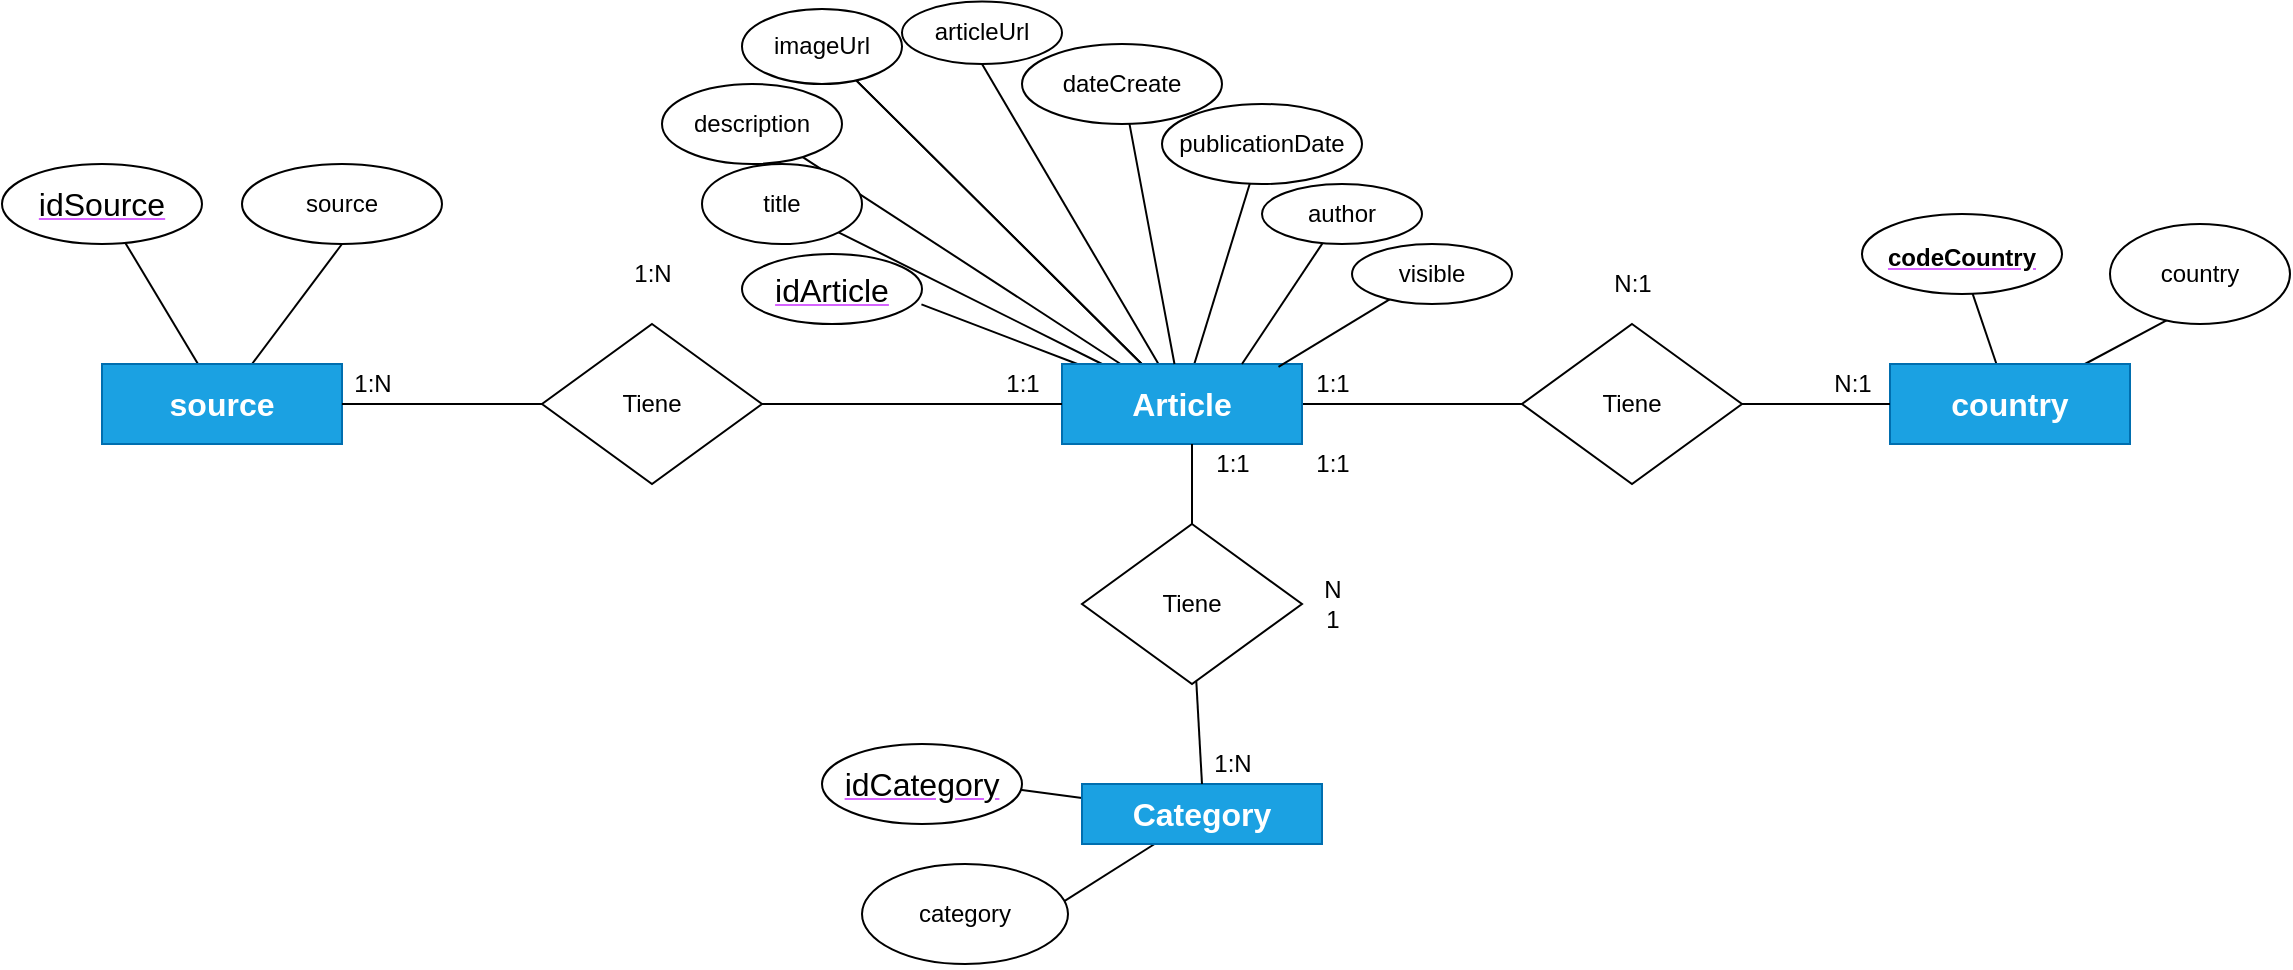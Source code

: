 <mxfile version="15.7.4" type="device" pages="2"><diagram id="9nZiTEQUBhKzyOlcoja2" name="Modelo ER"><mxGraphModel dx="2048" dy="644" grid="1" gridSize="10" guides="1" tooltips="1" connect="1" arrows="1" fold="1" page="1" pageScale="1" pageWidth="827" pageHeight="1169" math="0" shadow="0"><root><mxCell id="0"/><mxCell id="1" parent="0"/><mxCell id="_RLpZ4j93IgFnw4bEIiH-6" value="" style="rounded=0;orthogonalLoop=1;jettySize=auto;html=1;endArrow=none;endFill=0;" edge="1" parent="1" source="_RLpZ4j93IgFnw4bEIiH-1"><mxGeometry relative="1" as="geometry"><mxPoint x="9.718" y="210.186" as="targetPoint"/></mxGeometry></mxCell><mxCell id="_RLpZ4j93IgFnw4bEIiH-32" style="rounded=0;orthogonalLoop=1;jettySize=auto;html=1;endArrow=none;endFill=0;" edge="1" parent="1" source="_RLpZ4j93IgFnw4bEIiH-1" target="_RLpZ4j93IgFnw4bEIiH-10"><mxGeometry relative="1" as="geometry"/></mxCell><mxCell id="_RLpZ4j93IgFnw4bEIiH-33" style="rounded=0;orthogonalLoop=1;jettySize=auto;html=1;endArrow=none;endFill=0;" edge="1" parent="1" source="_RLpZ4j93IgFnw4bEIiH-1" target="_RLpZ4j93IgFnw4bEIiH-13"><mxGeometry relative="1" as="geometry"/></mxCell><mxCell id="_RLpZ4j93IgFnw4bEIiH-34" style="rounded=0;orthogonalLoop=1;jettySize=auto;html=1;endArrow=none;endFill=0;" edge="1" parent="1" source="_RLpZ4j93IgFnw4bEIiH-1" target="_RLpZ4j93IgFnw4bEIiH-9"><mxGeometry relative="1" as="geometry"/></mxCell><mxCell id="_RLpZ4j93IgFnw4bEIiH-36" style="rounded=0;orthogonalLoop=1;jettySize=auto;html=1;entryX=1;entryY=1;entryDx=0;entryDy=0;endArrow=none;endFill=0;" edge="1" parent="1" source="_RLpZ4j93IgFnw4bEIiH-1" target="_RLpZ4j93IgFnw4bEIiH-11"><mxGeometry relative="1" as="geometry"/></mxCell><mxCell id="_RLpZ4j93IgFnw4bEIiH-38" style="edgeStyle=none;rounded=0;orthogonalLoop=1;jettySize=auto;html=1;endArrow=none;endFill=0;" edge="1" parent="1" source="_RLpZ4j93IgFnw4bEIiH-1" target="_RLpZ4j93IgFnw4bEIiH-10"><mxGeometry relative="1" as="geometry"/></mxCell><mxCell id="_RLpZ4j93IgFnw4bEIiH-44" style="edgeStyle=none;rounded=0;orthogonalLoop=1;jettySize=auto;html=1;entryX=0.5;entryY=1;entryDx=0;entryDy=0;endArrow=none;endFill=0;" edge="1" parent="1" source="_RLpZ4j93IgFnw4bEIiH-1" target="_RLpZ4j93IgFnw4bEIiH-42"><mxGeometry relative="1" as="geometry"/></mxCell><mxCell id="_RLpZ4j93IgFnw4bEIiH-52" style="edgeStyle=none;rounded=0;orthogonalLoop=1;jettySize=auto;html=1;entryX=0;entryY=0.5;entryDx=0;entryDy=0;endArrow=none;endFill=0;" edge="1" parent="1" source="_RLpZ4j93IgFnw4bEIiH-1" target="_RLpZ4j93IgFnw4bEIiH-50"><mxGeometry relative="1" as="geometry"/></mxCell><mxCell id="_RLpZ4j93IgFnw4bEIiH-1" value="Article" style="rounded=0;whiteSpace=wrap;html=1;fillColor=#1ba1e2;strokeColor=#006EAF;fontStyle=1;fontSize=16;fontColor=#ffffff;" vertex="1" parent="1"><mxGeometry x="80" y="240" width="120" height="40" as="geometry"/></mxCell><mxCell id="_RLpZ4j93IgFnw4bEIiH-15" value="" style="rounded=0;orthogonalLoop=1;jettySize=auto;html=1;endArrow=none;endFill=0;" edge="1" parent="1" source="_RLpZ4j93IgFnw4bEIiH-2"><mxGeometry relative="1" as="geometry"><mxPoint x="57.145" y="452.619" as="targetPoint"/></mxGeometry></mxCell><mxCell id="_RLpZ4j93IgFnw4bEIiH-17" style="rounded=0;orthogonalLoop=1;jettySize=auto;html=1;entryX=0.5;entryY=1;entryDx=0;entryDy=0;endArrow=none;endFill=0;" edge="1" parent="1" source="_RLpZ4j93IgFnw4bEIiH-2" target="_RLpZ4j93IgFnw4bEIiH-16"><mxGeometry relative="1" as="geometry"/></mxCell><mxCell id="_RLpZ4j93IgFnw4bEIiH-2" value="Category" style="rounded=0;whiteSpace=wrap;html=1;fillColor=#1ba1e2;strokeColor=#006EAF;fontStyle=1;fontSize=16;fontColor=#ffffff;" vertex="1" parent="1"><mxGeometry x="90" y="450" width="120" height="30" as="geometry"/></mxCell><mxCell id="_RLpZ4j93IgFnw4bEIiH-20" value="" style="rounded=0;orthogonalLoop=1;jettySize=auto;html=1;endArrow=none;endFill=0;" edge="1" parent="1" source="_RLpZ4j93IgFnw4bEIiH-3"><mxGeometry relative="1" as="geometry"><mxPoint x="533.601" y="199.802" as="targetPoint"/></mxGeometry></mxCell><mxCell id="_RLpZ4j93IgFnw4bEIiH-24" style="rounded=0;orthogonalLoop=1;jettySize=auto;html=1;entryX=0.327;entryY=0.952;entryDx=0;entryDy=0;entryPerimeter=0;endArrow=none;endFill=0;" edge="1" parent="1" source="_RLpZ4j93IgFnw4bEIiH-3" target="_RLpZ4j93IgFnw4bEIiH-22"><mxGeometry relative="1" as="geometry"/></mxCell><mxCell id="_RLpZ4j93IgFnw4bEIiH-3" value="country" style="rounded=0;whiteSpace=wrap;html=1;fillColor=#1ba1e2;strokeColor=#006EAF;fontStyle=1;fontSize=16;fontColor=#ffffff;" vertex="1" parent="1"><mxGeometry x="494" y="240" width="120" height="40" as="geometry"/></mxCell><mxCell id="_RLpZ4j93IgFnw4bEIiH-9" value="description" style="ellipse;whiteSpace=wrap;html=1;rounded=0;" vertex="1" parent="1"><mxGeometry x="-120" y="100" width="90" height="40" as="geometry"/></mxCell><mxCell id="_RLpZ4j93IgFnw4bEIiH-10" value="imageUrl" style="ellipse;whiteSpace=wrap;html=1;rounded=0;" vertex="1" parent="1"><mxGeometry x="-80" y="62.5" width="80" height="37.5" as="geometry"/></mxCell><mxCell id="_RLpZ4j93IgFnw4bEIiH-11" value="title" style="ellipse;whiteSpace=wrap;html=1;rounded=0;" vertex="1" parent="1"><mxGeometry x="-100" y="140" width="80" height="40" as="geometry"/></mxCell><mxCell id="_RLpZ4j93IgFnw4bEIiH-13" value="publicationDate" style="ellipse;whiteSpace=wrap;html=1;rounded=0;" vertex="1" parent="1"><mxGeometry x="130" y="110" width="100" height="40" as="geometry"/></mxCell><mxCell id="_RLpZ4j93IgFnw4bEIiH-16" value="category" style="ellipse;whiteSpace=wrap;html=1;rounded=0;" vertex="1" parent="1"><mxGeometry x="-20" y="490" width="103" height="50" as="geometry"/></mxCell><mxCell id="_RLpZ4j93IgFnw4bEIiH-22" value="country" style="ellipse;whiteSpace=wrap;html=1;rounded=0;" vertex="1" parent="1"><mxGeometry x="604" y="170" width="90" height="50" as="geometry"/></mxCell><mxCell id="_RLpZ4j93IgFnw4bEIiH-29" value="" style="rounded=0;orthogonalLoop=1;jettySize=auto;html=1;endArrow=none;endFill=0;" edge="1" parent="1" source="_RLpZ4j93IgFnw4bEIiH-26"><mxGeometry relative="1" as="geometry"><mxPoint x="-388.331" y="179.448" as="targetPoint"/></mxGeometry></mxCell><mxCell id="_RLpZ4j93IgFnw4bEIiH-31" style="rounded=0;orthogonalLoop=1;jettySize=auto;html=1;entryX=0.5;entryY=1;entryDx=0;entryDy=0;endArrow=none;endFill=0;" edge="1" parent="1" source="_RLpZ4j93IgFnw4bEIiH-26" target="_RLpZ4j93IgFnw4bEIiH-30"><mxGeometry relative="1" as="geometry"/></mxCell><mxCell id="_RLpZ4j93IgFnw4bEIiH-47" style="edgeStyle=none;rounded=0;orthogonalLoop=1;jettySize=auto;html=1;entryX=0;entryY=0.5;entryDx=0;entryDy=0;endArrow=none;endFill=0;startArrow=none;" edge="1" parent="1" source="_RLpZ4j93IgFnw4bEIiH-48" target="_RLpZ4j93IgFnw4bEIiH-1"><mxGeometry relative="1" as="geometry"/></mxCell><mxCell id="_RLpZ4j93IgFnw4bEIiH-26" value="source" style="rounded=0;whiteSpace=wrap;html=1;fillColor=#1ba1e2;strokeColor=#006EAF;fontStyle=1;fontSize=16;fontColor=#ffffff;" vertex="1" parent="1"><mxGeometry x="-400" y="240" width="120" height="40" as="geometry"/></mxCell><mxCell id="_RLpZ4j93IgFnw4bEIiH-30" value="source" style="ellipse;whiteSpace=wrap;html=1;rounded=0;" vertex="1" parent="1"><mxGeometry x="-330" y="140" width="100" height="40" as="geometry"/></mxCell><mxCell id="_RLpZ4j93IgFnw4bEIiH-45" style="edgeStyle=none;rounded=0;orthogonalLoop=1;jettySize=auto;html=1;entryX=0.75;entryY=0;entryDx=0;entryDy=0;endArrow=none;endFill=0;" edge="1" parent="1" source="_RLpZ4j93IgFnw4bEIiH-41" target="_RLpZ4j93IgFnw4bEIiH-1"><mxGeometry relative="1" as="geometry"/></mxCell><mxCell id="_RLpZ4j93IgFnw4bEIiH-41" value="author" style="ellipse;whiteSpace=wrap;html=1;rounded=0;" vertex="1" parent="1"><mxGeometry x="180" y="150" width="80" height="30" as="geometry"/></mxCell><mxCell id="_RLpZ4j93IgFnw4bEIiH-42" value="articleUrl" style="ellipse;whiteSpace=wrap;html=1;rounded=0;" vertex="1" parent="1"><mxGeometry y="58.75" width="80" height="31.25" as="geometry"/></mxCell><mxCell id="_RLpZ4j93IgFnw4bEIiH-12" value="dateCreate" style="ellipse;whiteSpace=wrap;html=1;rounded=0;" vertex="1" parent="1"><mxGeometry x="60" y="80" width="100" height="40" as="geometry"/></mxCell><mxCell id="_RLpZ4j93IgFnw4bEIiH-43" value="" style="rounded=0;orthogonalLoop=1;jettySize=auto;html=1;endArrow=none;endFill=0;" edge="1" parent="1" source="_RLpZ4j93IgFnw4bEIiH-1" target="_RLpZ4j93IgFnw4bEIiH-12"><mxGeometry relative="1" as="geometry"><mxPoint x="173.333" y="240" as="sourcePoint"/><mxPoint x="340" y="140" as="targetPoint"/></mxGeometry></mxCell><mxCell id="_RLpZ4j93IgFnw4bEIiH-48" value="Tiene" style="rhombus;whiteSpace=wrap;html=1;" vertex="1" parent="1"><mxGeometry x="-180" y="220" width="110" height="80" as="geometry"/></mxCell><mxCell id="_RLpZ4j93IgFnw4bEIiH-49" value="" style="edgeStyle=none;rounded=0;orthogonalLoop=1;jettySize=auto;html=1;entryX=0;entryY=0.5;entryDx=0;entryDy=0;endArrow=none;endFill=0;" edge="1" parent="1" source="_RLpZ4j93IgFnw4bEIiH-26" target="_RLpZ4j93IgFnw4bEIiH-48"><mxGeometry relative="1" as="geometry"><mxPoint x="-280" y="260" as="sourcePoint"/><mxPoint x="80" y="260" as="targetPoint"/></mxGeometry></mxCell><mxCell id="_RLpZ4j93IgFnw4bEIiH-53" style="edgeStyle=none;rounded=0;orthogonalLoop=1;jettySize=auto;html=1;endArrow=none;endFill=0;" edge="1" parent="1" source="_RLpZ4j93IgFnw4bEIiH-50" target="_RLpZ4j93IgFnw4bEIiH-3"><mxGeometry relative="1" as="geometry"/></mxCell><mxCell id="_RLpZ4j93IgFnw4bEIiH-50" value="Tiene" style="rhombus;whiteSpace=wrap;html=1;" vertex="1" parent="1"><mxGeometry x="310" y="220" width="110" height="80" as="geometry"/></mxCell><mxCell id="_RLpZ4j93IgFnw4bEIiH-54" style="edgeStyle=none;rounded=0;orthogonalLoop=1;jettySize=auto;html=1;endArrow=none;endFill=0;" edge="1" parent="1" source="_RLpZ4j93IgFnw4bEIiH-51"><mxGeometry relative="1" as="geometry"><mxPoint x="145" y="280" as="targetPoint"/></mxGeometry></mxCell><mxCell id="_RLpZ4j93IgFnw4bEIiH-55" style="edgeStyle=none;rounded=0;orthogonalLoop=1;jettySize=auto;html=1;entryX=0.5;entryY=0;entryDx=0;entryDy=0;endArrow=none;endFill=0;" edge="1" parent="1" source="_RLpZ4j93IgFnw4bEIiH-51" target="_RLpZ4j93IgFnw4bEIiH-2"><mxGeometry relative="1" as="geometry"/></mxCell><mxCell id="_RLpZ4j93IgFnw4bEIiH-51" value="Tiene" style="rhombus;whiteSpace=wrap;html=1;" vertex="1" parent="1"><mxGeometry x="90" y="320" width="110" height="80" as="geometry"/></mxCell><mxCell id="_RLpZ4j93IgFnw4bEIiH-56" value="1:1" style="text;html=1;align=center;verticalAlign=middle;resizable=0;points=[];autosize=1;strokeColor=none;fillColor=none;" vertex="1" parent="1"><mxGeometry x="45" y="240" width="30" height="20" as="geometry"/></mxCell><mxCell id="_RLpZ4j93IgFnw4bEIiH-57" value="1:N" style="text;html=1;align=center;verticalAlign=middle;resizable=0;points=[];autosize=1;strokeColor=none;fillColor=none;" vertex="1" parent="1"><mxGeometry x="-280" y="240" width="30" height="20" as="geometry"/></mxCell><mxCell id="_RLpZ4j93IgFnw4bEIiH-59" value="1:N" style="text;html=1;align=center;verticalAlign=middle;resizable=0;points=[];autosize=1;strokeColor=none;fillColor=none;" vertex="1" parent="1"><mxGeometry x="-140" y="185" width="30" height="20" as="geometry"/></mxCell><mxCell id="_RLpZ4j93IgFnw4bEIiH-64" value="1:1" style="text;html=1;align=center;verticalAlign=middle;resizable=0;points=[];autosize=1;strokeColor=none;fillColor=none;" vertex="1" parent="1"><mxGeometry x="200" y="240" width="30" height="20" as="geometry"/></mxCell><mxCell id="_RLpZ4j93IgFnw4bEIiH-65" value="N:1" style="text;html=1;align=center;verticalAlign=middle;resizable=0;points=[];autosize=1;strokeColor=none;fillColor=none;" vertex="1" parent="1"><mxGeometry x="460" y="240" width="30" height="20" as="geometry"/></mxCell><mxCell id="_RLpZ4j93IgFnw4bEIiH-66" value="N:1" style="text;html=1;align=center;verticalAlign=middle;resizable=0;points=[];autosize=1;strokeColor=none;fillColor=none;" vertex="1" parent="1"><mxGeometry x="350" y="190" width="30" height="20" as="geometry"/></mxCell><mxCell id="_RLpZ4j93IgFnw4bEIiH-67" value="1:1" style="text;html=1;align=center;verticalAlign=middle;resizable=0;points=[];autosize=1;strokeColor=none;fillColor=none;" vertex="1" parent="1"><mxGeometry x="150" y="280" width="30" height="20" as="geometry"/></mxCell><mxCell id="_RLpZ4j93IgFnw4bEIiH-68" value="1:N" style="text;html=1;align=center;verticalAlign=middle;resizable=0;points=[];autosize=1;strokeColor=none;fillColor=none;" vertex="1" parent="1"><mxGeometry x="150" y="430" width="30" height="20" as="geometry"/></mxCell><mxCell id="_RLpZ4j93IgFnw4bEIiH-69" value="N&lt;br&gt;1" style="text;html=1;align=center;verticalAlign=middle;resizable=0;points=[];autosize=1;strokeColor=none;fillColor=none;" vertex="1" parent="1"><mxGeometry x="205" y="345" width="20" height="30" as="geometry"/></mxCell><mxCell id="v5Ezy96So1ecXZSbLk5p-2" value="&lt;font color=&quot;#000000&quot;&gt;idArticle&lt;/font&gt;" style="ellipse;whiteSpace=wrap;html=1;align=center;fontStyle=4;fontSize=16;fontColor=#D663FF;" vertex="1" parent="1"><mxGeometry x="-80" y="185" width="90" height="35" as="geometry"/></mxCell><mxCell id="v5Ezy96So1ecXZSbLk5p-3" value="&lt;font color=&quot;#000000&quot;&gt;idSource&lt;/font&gt;" style="ellipse;whiteSpace=wrap;html=1;align=center;fontStyle=4;fontSize=16;fontColor=#D663FF;" vertex="1" parent="1"><mxGeometry x="-450" y="140" width="100" height="40" as="geometry"/></mxCell><mxCell id="v5Ezy96So1ecXZSbLk5p-4" value="&lt;font color=&quot;#000000&quot;&gt;idCategory&lt;/font&gt;" style="ellipse;whiteSpace=wrap;html=1;align=center;fontStyle=4;fontSize=16;fontColor=#D663FF;" vertex="1" parent="1"><mxGeometry x="-40" y="430" width="100" height="40" as="geometry"/></mxCell><mxCell id="v5Ezy96So1ecXZSbLk5p-5" value="&lt;span style=&quot;font-size: 12px&quot;&gt;&lt;b&gt;&lt;font color=&quot;#000000&quot;&gt;codeCountry&lt;/font&gt;&lt;/b&gt;&lt;/span&gt;" style="ellipse;whiteSpace=wrap;html=1;align=center;fontStyle=4;fontSize=16;fontColor=#D663FF;" vertex="1" parent="1"><mxGeometry x="480" y="165" width="100" height="40" as="geometry"/></mxCell><mxCell id="v5Ezy96So1ecXZSbLk5p-7" style="edgeStyle=none;rounded=0;orthogonalLoop=1;jettySize=auto;html=1;exitX=1;exitY=0;exitDx=0;exitDy=0;fontSize=12;fontColor=#000000;endArrow=none;endFill=0;" edge="1" parent="1" source="_RLpZ4j93IgFnw4bEIiH-41" target="_RLpZ4j93IgFnw4bEIiH-41"><mxGeometry relative="1" as="geometry"/></mxCell><mxCell id="pr1BJ6aYfI8azHRIogaE-10" value="1:1" style="text;html=1;align=center;verticalAlign=middle;resizable=0;points=[];autosize=1;strokeColor=none;fillColor=none;" vertex="1" parent="1"><mxGeometry x="200" y="280" width="30" height="20" as="geometry"/></mxCell><mxCell id="4Uf2fDBGt_f_nLHyPSUp-2" style="rounded=0;orthogonalLoop=1;jettySize=auto;html=1;entryX=0.902;entryY=0.037;entryDx=0;entryDy=0;entryPerimeter=0;fontSize=12;fontColor=#000000;endArrow=none;endFill=0;" edge="1" parent="1" source="4Uf2fDBGt_f_nLHyPSUp-1" target="_RLpZ4j93IgFnw4bEIiH-1"><mxGeometry relative="1" as="geometry"/></mxCell><mxCell id="4Uf2fDBGt_f_nLHyPSUp-1" value="visible" style="ellipse;whiteSpace=wrap;html=1;rounded=0;" vertex="1" parent="1"><mxGeometry x="225" y="180" width="80" height="30" as="geometry"/></mxCell></root></mxGraphModel></diagram><diagram id="Bzo9kvJf82QXBinS3Z_F" name="Modelo Ralacional"><mxGraphModel dx="1038" dy="1716" grid="1" gridSize="10" guides="1" tooltips="1" connect="1" arrows="1" fold="1" page="1" pageScale="1" pageWidth="827" pageHeight="1169" math="0" shadow="0"><root><mxCell id="EShr6R4jKe87C8inh368-0"/><mxCell id="EShr6R4jKe87C8inh368-1" parent="EShr6R4jKe87C8inh368-0"/><mxCell id="N6NfjD8d8wAdD7CW_vsF-17" value="article" style="shape=table;startSize=30;container=1;collapsible=1;childLayout=tableLayout;fixedRows=1;rowLines=0;fontStyle=1;align=center;resizeLast=1;fontSize=16;fillColor=#1ba1e2;strokeColor=#006EAF;fontColor=#ffffff;" vertex="1" parent="EShr6R4jKe87C8inh368-1"><mxGeometry x="370" y="-210" width="200" height="400" as="geometry"><mxRectangle x="370" y="-210" width="80" height="30" as="alternateBounds"/></mxGeometry></mxCell><mxCell id="N6NfjD8d8wAdD7CW_vsF-18" value="" style="shape=partialRectangle;collapsible=0;dropTarget=0;pointerEvents=0;fillColor=none;top=0;left=0;bottom=0;right=0;points=[[0,0.5],[1,0.5]];portConstraint=eastwest;fontSize=16;" vertex="1" parent="N6NfjD8d8wAdD7CW_vsF-17"><mxGeometry y="30" width="200" height="30" as="geometry"/></mxCell><mxCell id="N6NfjD8d8wAdD7CW_vsF-19" value="PK,FK1" style="shape=partialRectangle;connectable=0;fillColor=none;top=0;left=0;bottom=0;right=0;fontStyle=1;overflow=hidden;fontSize=16;" vertex="1" parent="N6NfjD8d8wAdD7CW_vsF-18"><mxGeometry width="60" height="30" as="geometry"><mxRectangle width="60" height="30" as="alternateBounds"/></mxGeometry></mxCell><mxCell id="N6NfjD8d8wAdD7CW_vsF-20" value="idArticle" style="shape=partialRectangle;connectable=0;fillColor=none;top=0;left=0;bottom=0;right=0;align=left;spacingLeft=6;fontStyle=5;overflow=hidden;fontSize=16;" vertex="1" parent="N6NfjD8d8wAdD7CW_vsF-18"><mxGeometry x="60" width="140" height="30" as="geometry"><mxRectangle width="140" height="30" as="alternateBounds"/></mxGeometry></mxCell><mxCell id="pcZw4XhKoZtSkEGBUJEx-1" value="" style="shape=partialRectangle;collapsible=0;dropTarget=0;pointerEvents=0;fillColor=none;top=0;left=0;bottom=1;right=0;points=[[0,0.5],[1,0.5]];portConstraint=eastwest;fontSize=16;" vertex="1" parent="N6NfjD8d8wAdD7CW_vsF-17"><mxGeometry y="60" width="200" height="30" as="geometry"/></mxCell><mxCell id="pcZw4XhKoZtSkEGBUJEx-2" value="PK,FK2" style="shape=partialRectangle;connectable=0;fillColor=none;top=0;left=0;bottom=0;right=0;fontStyle=1;overflow=hidden;fontSize=16;" vertex="1" parent="pcZw4XhKoZtSkEGBUJEx-1"><mxGeometry width="60" height="30" as="geometry"><mxRectangle width="60" height="30" as="alternateBounds"/></mxGeometry></mxCell><mxCell id="pcZw4XhKoZtSkEGBUJEx-3" value="idSource" style="shape=partialRectangle;connectable=0;fillColor=none;top=0;left=0;bottom=0;right=0;align=left;spacingLeft=6;fontStyle=5;overflow=hidden;fontSize=16;" vertex="1" parent="pcZw4XhKoZtSkEGBUJEx-1"><mxGeometry x="60" width="140" height="30" as="geometry"><mxRectangle width="140" height="30" as="alternateBounds"/></mxGeometry></mxCell><mxCell id="bhiHu2ZRcBVM4Yv5AjvF-19" value="" style="shape=partialRectangle;collapsible=0;dropTarget=0;pointerEvents=0;fillColor=none;top=0;left=0;bottom=1;right=0;points=[[0,0.5],[1,0.5]];portConstraint=eastwest;fontSize=16;" vertex="1" parent="N6NfjD8d8wAdD7CW_vsF-17"><mxGeometry y="90" width="200" height="30" as="geometry"/></mxCell><mxCell id="bhiHu2ZRcBVM4Yv5AjvF-20" value="PK,FK2" style="shape=partialRectangle;connectable=0;fillColor=none;top=0;left=0;bottom=0;right=0;fontStyle=1;overflow=hidden;fontSize=16;" vertex="1" parent="bhiHu2ZRcBVM4Yv5AjvF-19"><mxGeometry width="60" height="30" as="geometry"><mxRectangle width="60" height="30" as="alternateBounds"/></mxGeometry></mxCell><mxCell id="bhiHu2ZRcBVM4Yv5AjvF-21" value="idCategory" style="shape=partialRectangle;connectable=0;fillColor=none;top=0;left=0;bottom=0;right=0;align=left;spacingLeft=6;fontStyle=5;overflow=hidden;fontSize=16;" vertex="1" parent="bhiHu2ZRcBVM4Yv5AjvF-19"><mxGeometry x="60" width="140" height="30" as="geometry"><mxRectangle width="140" height="30" as="alternateBounds"/></mxGeometry></mxCell><mxCell id="N6NfjD8d8wAdD7CW_vsF-21" value="" style="shape=partialRectangle;collapsible=0;dropTarget=0;pointerEvents=0;fillColor=none;top=0;left=0;bottom=1;right=0;points=[[0,0.5],[1,0.5]];portConstraint=eastwest;fontSize=16;" vertex="1" parent="N6NfjD8d8wAdD7CW_vsF-17"><mxGeometry y="120" width="200" height="30" as="geometry"/></mxCell><mxCell id="N6NfjD8d8wAdD7CW_vsF-22" value="PK,FK2" style="shape=partialRectangle;connectable=0;fillColor=none;top=0;left=0;bottom=0;right=0;fontStyle=1;overflow=hidden;fontSize=16;" vertex="1" parent="N6NfjD8d8wAdD7CW_vsF-21"><mxGeometry width="60" height="30" as="geometry"><mxRectangle width="60" height="30" as="alternateBounds"/></mxGeometry></mxCell><mxCell id="N6NfjD8d8wAdD7CW_vsF-23" value="codeCountry" style="shape=partialRectangle;connectable=0;fillColor=none;top=0;left=0;bottom=0;right=0;align=left;spacingLeft=6;fontStyle=5;overflow=hidden;fontSize=16;" vertex="1" parent="N6NfjD8d8wAdD7CW_vsF-21"><mxGeometry x="60" width="140" height="30" as="geometry"><mxRectangle width="140" height="30" as="alternateBounds"/></mxGeometry></mxCell><mxCell id="N6NfjD8d8wAdD7CW_vsF-24" value="" style="shape=partialRectangle;collapsible=0;dropTarget=0;pointerEvents=0;fillColor=none;top=0;left=0;bottom=0;right=0;points=[[0,0.5],[1,0.5]];portConstraint=eastwest;fontSize=16;" vertex="1" parent="N6NfjD8d8wAdD7CW_vsF-17"><mxGeometry y="150" width="200" height="30" as="geometry"/></mxCell><mxCell id="N6NfjD8d8wAdD7CW_vsF-25" value="" style="shape=partialRectangle;connectable=0;fillColor=none;top=0;left=0;bottom=0;right=0;editable=1;overflow=hidden;fontSize=16;" vertex="1" parent="N6NfjD8d8wAdD7CW_vsF-24"><mxGeometry width="60" height="30" as="geometry"><mxRectangle width="60" height="30" as="alternateBounds"/></mxGeometry></mxCell><mxCell id="N6NfjD8d8wAdD7CW_vsF-26" value="title" style="shape=partialRectangle;connectable=0;fillColor=none;top=0;left=0;bottom=0;right=0;align=left;spacingLeft=6;overflow=hidden;fontSize=16;" vertex="1" parent="N6NfjD8d8wAdD7CW_vsF-24"><mxGeometry x="60" width="140" height="30" as="geometry"><mxRectangle width="140" height="30" as="alternateBounds"/></mxGeometry></mxCell><mxCell id="NBeiZqXOeduwEsquedrU-0" value="" style="shape=partialRectangle;collapsible=0;dropTarget=0;pointerEvents=0;fillColor=none;top=0;left=0;bottom=0;right=0;points=[[0,0.5],[1,0.5]];portConstraint=eastwest;fontSize=16;" vertex="1" parent="N6NfjD8d8wAdD7CW_vsF-17"><mxGeometry y="180" width="200" height="30" as="geometry"/></mxCell><mxCell id="NBeiZqXOeduwEsquedrU-1" value="" style="shape=partialRectangle;connectable=0;fillColor=none;top=0;left=0;bottom=0;right=0;editable=1;overflow=hidden;fontSize=16;" vertex="1" parent="NBeiZqXOeduwEsquedrU-0"><mxGeometry width="60" height="30" as="geometry"><mxRectangle width="60" height="30" as="alternateBounds"/></mxGeometry></mxCell><mxCell id="NBeiZqXOeduwEsquedrU-2" value="description" style="shape=partialRectangle;connectable=0;fillColor=none;top=0;left=0;bottom=0;right=0;align=left;spacingLeft=6;overflow=hidden;fontSize=16;" vertex="1" parent="NBeiZqXOeduwEsquedrU-0"><mxGeometry x="60" width="140" height="30" as="geometry"><mxRectangle width="140" height="30" as="alternateBounds"/></mxGeometry></mxCell><mxCell id="lZRQtEtczNKqf6Fs7H1H-0" value="" style="shape=partialRectangle;collapsible=0;dropTarget=0;pointerEvents=0;fillColor=none;top=0;left=0;bottom=0;right=0;points=[[0,0.5],[1,0.5]];portConstraint=eastwest;fontSize=16;" vertex="1" parent="N6NfjD8d8wAdD7CW_vsF-17"><mxGeometry y="210" width="200" height="30" as="geometry"/></mxCell><mxCell id="lZRQtEtczNKqf6Fs7H1H-1" value="" style="shape=partialRectangle;connectable=0;fillColor=none;top=0;left=0;bottom=0;right=0;editable=1;overflow=hidden;fontSize=16;" vertex="1" parent="lZRQtEtczNKqf6Fs7H1H-0"><mxGeometry width="60" height="30" as="geometry"><mxRectangle width="60" height="30" as="alternateBounds"/></mxGeometry></mxCell><mxCell id="lZRQtEtczNKqf6Fs7H1H-2" value="imageUrl" style="shape=partialRectangle;connectable=0;fillColor=none;top=0;left=0;bottom=0;right=0;align=left;spacingLeft=6;overflow=hidden;fontSize=16;" vertex="1" parent="lZRQtEtczNKqf6Fs7H1H-0"><mxGeometry x="60" width="140" height="30" as="geometry"><mxRectangle width="140" height="30" as="alternateBounds"/></mxGeometry></mxCell><mxCell id="IB417jQAPygWixdLBVtg-0" value="" style="shape=partialRectangle;collapsible=0;dropTarget=0;pointerEvents=0;fillColor=none;top=0;left=0;bottom=0;right=0;points=[[0,0.5],[1,0.5]];portConstraint=eastwest;fontSize=16;" vertex="1" parent="N6NfjD8d8wAdD7CW_vsF-17"><mxGeometry y="240" width="200" height="30" as="geometry"/></mxCell><mxCell id="IB417jQAPygWixdLBVtg-1" value="" style="shape=partialRectangle;connectable=0;fillColor=none;top=0;left=0;bottom=0;right=0;editable=1;overflow=hidden;fontSize=16;" vertex="1" parent="IB417jQAPygWixdLBVtg-0"><mxGeometry width="60" height="30" as="geometry"><mxRectangle width="60" height="30" as="alternateBounds"/></mxGeometry></mxCell><mxCell id="IB417jQAPygWixdLBVtg-2" value="articleUrl" style="shape=partialRectangle;connectable=0;fillColor=none;top=0;left=0;bottom=0;right=0;align=left;spacingLeft=6;overflow=hidden;fontSize=16;" vertex="1" parent="IB417jQAPygWixdLBVtg-0"><mxGeometry x="60" width="140" height="30" as="geometry"><mxRectangle width="140" height="30" as="alternateBounds"/></mxGeometry></mxCell><mxCell id="IB417jQAPygWixdLBVtg-3" value="" style="shape=partialRectangle;collapsible=0;dropTarget=0;pointerEvents=0;fillColor=none;top=0;left=0;bottom=0;right=0;points=[[0,0.5],[1,0.5]];portConstraint=eastwest;fontSize=16;" vertex="1" parent="N6NfjD8d8wAdD7CW_vsF-17"><mxGeometry y="270" width="200" height="30" as="geometry"/></mxCell><mxCell id="IB417jQAPygWixdLBVtg-4" value="" style="shape=partialRectangle;connectable=0;fillColor=none;top=0;left=0;bottom=0;right=0;editable=1;overflow=hidden;fontSize=16;" vertex="1" parent="IB417jQAPygWixdLBVtg-3"><mxGeometry width="60" height="30" as="geometry"><mxRectangle width="60" height="30" as="alternateBounds"/></mxGeometry></mxCell><mxCell id="IB417jQAPygWixdLBVtg-5" value="dateCreate" style="shape=partialRectangle;connectable=0;fillColor=none;top=0;left=0;bottom=0;right=0;align=left;spacingLeft=6;overflow=hidden;fontSize=16;" vertex="1" parent="IB417jQAPygWixdLBVtg-3"><mxGeometry x="60" width="140" height="30" as="geometry"><mxRectangle width="140" height="30" as="alternateBounds"/></mxGeometry></mxCell><mxCell id="vNnuXl82z_LuGyz1BEIA-0" value="" style="shape=partialRectangle;collapsible=0;dropTarget=0;pointerEvents=0;fillColor=none;top=0;left=0;bottom=0;right=0;points=[[0,0.5],[1,0.5]];portConstraint=eastwest;fontSize=16;" vertex="1" parent="N6NfjD8d8wAdD7CW_vsF-17"><mxGeometry y="300" width="200" height="30" as="geometry"/></mxCell><mxCell id="vNnuXl82z_LuGyz1BEIA-1" value="" style="shape=partialRectangle;connectable=0;fillColor=none;top=0;left=0;bottom=0;right=0;editable=1;overflow=hidden;fontSize=16;" vertex="1" parent="vNnuXl82z_LuGyz1BEIA-0"><mxGeometry width="60" height="30" as="geometry"><mxRectangle width="60" height="30" as="alternateBounds"/></mxGeometry></mxCell><mxCell id="vNnuXl82z_LuGyz1BEIA-2" value="publicationDate" style="shape=partialRectangle;connectable=0;fillColor=none;top=0;left=0;bottom=0;right=0;align=left;spacingLeft=6;overflow=hidden;fontSize=16;" vertex="1" parent="vNnuXl82z_LuGyz1BEIA-0"><mxGeometry x="60" width="140" height="30" as="geometry"><mxRectangle width="140" height="30" as="alternateBounds"/></mxGeometry></mxCell><mxCell id="jU4Es_3V4nAOcRya2dC2-0" value="" style="shape=partialRectangle;collapsible=0;dropTarget=0;pointerEvents=0;fillColor=none;top=0;left=0;bottom=0;right=0;points=[[0,0.5],[1,0.5]];portConstraint=eastwest;fontSize=16;" vertex="1" parent="N6NfjD8d8wAdD7CW_vsF-17"><mxGeometry y="330" width="200" height="30" as="geometry"/></mxCell><mxCell id="jU4Es_3V4nAOcRya2dC2-1" value="" style="shape=partialRectangle;connectable=0;fillColor=none;top=0;left=0;bottom=0;right=0;editable=1;overflow=hidden;fontSize=16;" vertex="1" parent="jU4Es_3V4nAOcRya2dC2-0"><mxGeometry width="60" height="30" as="geometry"><mxRectangle width="60" height="30" as="alternateBounds"/></mxGeometry></mxCell><mxCell id="jU4Es_3V4nAOcRya2dC2-2" value="author" style="shape=partialRectangle;connectable=0;fillColor=none;top=0;left=0;bottom=0;right=0;align=left;spacingLeft=6;overflow=hidden;fontSize=16;" vertex="1" parent="jU4Es_3V4nAOcRya2dC2-0"><mxGeometry x="60" width="140" height="30" as="geometry"><mxRectangle width="140" height="30" as="alternateBounds"/></mxGeometry></mxCell><mxCell id="N6NfjD8d8wAdD7CW_vsF-27" value="" style="shape=partialRectangle;collapsible=0;dropTarget=0;pointerEvents=0;fillColor=none;top=0;left=0;bottom=0;right=0;points=[[0,0.5],[1,0.5]];portConstraint=eastwest;fontSize=16;" vertex="1" parent="N6NfjD8d8wAdD7CW_vsF-17"><mxGeometry y="360" width="200" height="30" as="geometry"/></mxCell><mxCell id="N6NfjD8d8wAdD7CW_vsF-28" value="" style="shape=partialRectangle;connectable=0;fillColor=none;top=0;left=0;bottom=0;right=0;editable=1;overflow=hidden;fontSize=16;" vertex="1" parent="N6NfjD8d8wAdD7CW_vsF-27"><mxGeometry width="60" height="30" as="geometry"><mxRectangle width="60" height="30" as="alternateBounds"/></mxGeometry></mxCell><mxCell id="N6NfjD8d8wAdD7CW_vsF-29" value="visible" style="shape=partialRectangle;connectable=0;fillColor=none;top=0;left=0;bottom=0;right=0;align=left;spacingLeft=6;overflow=hidden;fontSize=16;" vertex="1" parent="N6NfjD8d8wAdD7CW_vsF-27"><mxGeometry x="60" width="140" height="30" as="geometry"><mxRectangle width="140" height="30" as="alternateBounds"/></mxGeometry></mxCell><mxCell id="N6NfjD8d8wAdD7CW_vsF-30" value="country" style="shape=table;startSize=30;container=1;collapsible=1;childLayout=tableLayout;fixedRows=1;rowLines=0;fontStyle=1;align=center;resizeLast=1;fontSize=16;fillColor=#1ba1e2;strokeColor=#006EAF;fontColor=#ffffff;" vertex="1" parent="EShr6R4jKe87C8inh368-1"><mxGeometry x="50" y="-10" width="180" height="100" as="geometry"/></mxCell><mxCell id="N6NfjD8d8wAdD7CW_vsF-31" value="" style="shape=partialRectangle;collapsible=0;dropTarget=0;pointerEvents=0;fillColor=none;top=0;left=0;bottom=1;right=0;points=[[0,0.5],[1,0.5]];portConstraint=eastwest;fontSize=16;" vertex="1" parent="N6NfjD8d8wAdD7CW_vsF-30"><mxGeometry y="30" width="180" height="30" as="geometry"/></mxCell><mxCell id="N6NfjD8d8wAdD7CW_vsF-32" value="" style="shape=partialRectangle;connectable=0;fillColor=none;top=0;left=0;bottom=0;right=0;fontStyle=1;overflow=hidden;fontSize=16;" vertex="1" parent="N6NfjD8d8wAdD7CW_vsF-31"><mxGeometry width="30" height="30" as="geometry"><mxRectangle width="30" height="30" as="alternateBounds"/></mxGeometry></mxCell><mxCell id="N6NfjD8d8wAdD7CW_vsF-33" value="codeCountry" style="shape=partialRectangle;connectable=0;fillColor=none;top=0;left=0;bottom=0;right=0;align=left;spacingLeft=6;fontStyle=5;overflow=hidden;fontSize=16;" vertex="1" parent="N6NfjD8d8wAdD7CW_vsF-31"><mxGeometry x="30" width="150" height="30" as="geometry"><mxRectangle width="150" height="30" as="alternateBounds"/></mxGeometry></mxCell><mxCell id="N6NfjD8d8wAdD7CW_vsF-37" value="" style="shape=partialRectangle;collapsible=0;dropTarget=0;pointerEvents=0;fillColor=none;top=0;left=0;bottom=0;right=0;points=[[0,0.5],[1,0.5]];portConstraint=eastwest;fontSize=16;" vertex="1" parent="N6NfjD8d8wAdD7CW_vsF-30"><mxGeometry y="60" width="180" height="30" as="geometry"/></mxCell><mxCell id="N6NfjD8d8wAdD7CW_vsF-38" value="" style="shape=partialRectangle;connectable=0;fillColor=none;top=0;left=0;bottom=0;right=0;editable=1;overflow=hidden;fontSize=16;" vertex="1" parent="N6NfjD8d8wAdD7CW_vsF-37"><mxGeometry width="30" height="30" as="geometry"><mxRectangle width="30" height="30" as="alternateBounds"/></mxGeometry></mxCell><mxCell id="N6NfjD8d8wAdD7CW_vsF-39" value="country" style="shape=partialRectangle;connectable=0;fillColor=none;top=0;left=0;bottom=0;right=0;align=left;spacingLeft=6;overflow=hidden;fontSize=16;" vertex="1" parent="N6NfjD8d8wAdD7CW_vsF-37"><mxGeometry x="30" width="150" height="30" as="geometry"><mxRectangle width="150" height="30" as="alternateBounds"/></mxGeometry></mxCell><mxCell id="N6NfjD8d8wAdD7CW_vsF-43" value="category" style="shape=table;startSize=30;container=1;collapsible=1;childLayout=tableLayout;fixedRows=1;rowLines=0;fontStyle=1;align=center;resizeLast=1;fontSize=16;fillColor=#1ba1e2;strokeColor=#006EAF;fontColor=#ffffff;" vertex="1" parent="EShr6R4jKe87C8inh368-1"><mxGeometry x="50" y="-140" width="180" height="100" as="geometry"/></mxCell><mxCell id="N6NfjD8d8wAdD7CW_vsF-44" value="" style="shape=partialRectangle;collapsible=0;dropTarget=0;pointerEvents=0;fillColor=none;top=0;left=0;bottom=1;right=0;points=[[0,0.5],[1,0.5]];portConstraint=eastwest;fontSize=16;" vertex="1" parent="N6NfjD8d8wAdD7CW_vsF-43"><mxGeometry y="30" width="180" height="30" as="geometry"/></mxCell><mxCell id="N6NfjD8d8wAdD7CW_vsF-45" value="PK" style="shape=partialRectangle;connectable=0;fillColor=none;top=0;left=0;bottom=0;right=0;fontStyle=1;overflow=hidden;fontSize=16;" vertex="1" parent="N6NfjD8d8wAdD7CW_vsF-44"><mxGeometry width="30" height="30" as="geometry"><mxRectangle width="30" height="30" as="alternateBounds"/></mxGeometry></mxCell><mxCell id="N6NfjD8d8wAdD7CW_vsF-46" value="idCategory" style="shape=partialRectangle;connectable=0;fillColor=none;top=0;left=0;bottom=0;right=0;align=left;spacingLeft=6;fontStyle=5;overflow=hidden;fontSize=16;" vertex="1" parent="N6NfjD8d8wAdD7CW_vsF-44"><mxGeometry x="30" width="150" height="30" as="geometry"><mxRectangle width="150" height="30" as="alternateBounds"/></mxGeometry></mxCell><mxCell id="N6NfjD8d8wAdD7CW_vsF-47" value="" style="shape=partialRectangle;collapsible=0;dropTarget=0;pointerEvents=0;fillColor=none;top=0;left=0;bottom=0;right=0;points=[[0,0.5],[1,0.5]];portConstraint=eastwest;fontSize=16;" vertex="1" parent="N6NfjD8d8wAdD7CW_vsF-43"><mxGeometry y="60" width="180" height="30" as="geometry"/></mxCell><mxCell id="N6NfjD8d8wAdD7CW_vsF-48" value="" style="shape=partialRectangle;connectable=0;fillColor=none;top=0;left=0;bottom=0;right=0;editable=1;overflow=hidden;fontSize=16;" vertex="1" parent="N6NfjD8d8wAdD7CW_vsF-47"><mxGeometry width="30" height="30" as="geometry"><mxRectangle width="30" height="30" as="alternateBounds"/></mxGeometry></mxCell><mxCell id="N6NfjD8d8wAdD7CW_vsF-49" value="category" style="shape=partialRectangle;connectable=0;fillColor=none;top=0;left=0;bottom=0;right=0;align=left;spacingLeft=6;overflow=hidden;fontSize=16;" vertex="1" parent="N6NfjD8d8wAdD7CW_vsF-47"><mxGeometry x="30" width="150" height="30" as="geometry"><mxRectangle width="150" height="30" as="alternateBounds"/></mxGeometry></mxCell><mxCell id="N6NfjD8d8wAdD7CW_vsF-56" value="source" style="shape=table;startSize=30;container=1;collapsible=1;childLayout=tableLayout;fixedRows=1;rowLines=0;fontStyle=1;align=center;resizeLast=1;fontSize=16;fillColor=#1ba1e2;strokeColor=#006EAF;fontColor=#ffffff;" vertex="1" parent="EShr6R4jKe87C8inh368-1"><mxGeometry x="50" y="-270" width="180" height="100" as="geometry"/></mxCell><mxCell id="N6NfjD8d8wAdD7CW_vsF-57" value="" style="shape=partialRectangle;collapsible=0;dropTarget=0;pointerEvents=0;fillColor=none;top=0;left=0;bottom=1;right=0;points=[[0,0.5],[1,0.5]];portConstraint=eastwest;fontSize=16;" vertex="1" parent="N6NfjD8d8wAdD7CW_vsF-56"><mxGeometry y="30" width="180" height="30" as="geometry"/></mxCell><mxCell id="N6NfjD8d8wAdD7CW_vsF-58" value="PK" style="shape=partialRectangle;connectable=0;fillColor=none;top=0;left=0;bottom=0;right=0;fontStyle=1;overflow=hidden;fontSize=16;" vertex="1" parent="N6NfjD8d8wAdD7CW_vsF-57"><mxGeometry width="30" height="30" as="geometry"><mxRectangle width="30" height="30" as="alternateBounds"/></mxGeometry></mxCell><mxCell id="N6NfjD8d8wAdD7CW_vsF-59" value="idSource" style="shape=partialRectangle;connectable=0;fillColor=none;top=0;left=0;bottom=0;right=0;align=left;spacingLeft=6;fontStyle=5;overflow=hidden;fontSize=16;" vertex="1" parent="N6NfjD8d8wAdD7CW_vsF-57"><mxGeometry x="30" width="150" height="30" as="geometry"><mxRectangle width="150" height="30" as="alternateBounds"/></mxGeometry></mxCell><mxCell id="N6NfjD8d8wAdD7CW_vsF-60" value="" style="shape=partialRectangle;collapsible=0;dropTarget=0;pointerEvents=0;fillColor=none;top=0;left=0;bottom=0;right=0;points=[[0,0.5],[1,0.5]];portConstraint=eastwest;fontSize=16;" vertex="1" parent="N6NfjD8d8wAdD7CW_vsF-56"><mxGeometry y="60" width="180" height="30" as="geometry"/></mxCell><mxCell id="N6NfjD8d8wAdD7CW_vsF-61" value="" style="shape=partialRectangle;connectable=0;fillColor=none;top=0;left=0;bottom=0;right=0;editable=1;overflow=hidden;fontSize=16;" vertex="1" parent="N6NfjD8d8wAdD7CW_vsF-60"><mxGeometry width="30" height="30" as="geometry"><mxRectangle width="30" height="30" as="alternateBounds"/></mxGeometry></mxCell><mxCell id="N6NfjD8d8wAdD7CW_vsF-62" value="source" style="shape=partialRectangle;connectable=0;fillColor=none;top=0;left=0;bottom=0;right=0;align=left;spacingLeft=6;overflow=hidden;fontSize=16;" vertex="1" parent="N6NfjD8d8wAdD7CW_vsF-60"><mxGeometry x="30" width="150" height="30" as="geometry"><mxRectangle width="150" height="30" as="alternateBounds"/></mxGeometry></mxCell><mxCell id="bhiHu2ZRcBVM4Yv5AjvF-22" style="edgeStyle=none;rounded=0;orthogonalLoop=1;jettySize=auto;html=1;exitX=0.25;exitY=0;exitDx=0;exitDy=0;entryX=0.2;entryY=0;entryDx=0;entryDy=0;entryPerimeter=0;fontSize=16;endArrow=none;endFill=0;" edge="1" parent="EShr6R4jKe87C8inh368-1" source="N6NfjD8d8wAdD7CW_vsF-43" target="N6NfjD8d8wAdD7CW_vsF-43"><mxGeometry relative="1" as="geometry"/></mxCell><mxCell id="VuN7VixaUVvPMIT4-Uv9-0" value="" style="edgeStyle=entityRelationEdgeStyle;fontSize=12;html=1;endArrow=ERoneToMany;rounded=0;exitX=1;exitY=0.5;exitDx=0;exitDy=0;entryX=0;entryY=0.5;entryDx=0;entryDy=0;" edge="1" parent="EShr6R4jKe87C8inh368-1" source="N6NfjD8d8wAdD7CW_vsF-31" target="N6NfjD8d8wAdD7CW_vsF-21"><mxGeometry width="100" height="100" relative="1" as="geometry"><mxPoint x="240" y="215" as="sourcePoint"/><mxPoint x="340" y="115" as="targetPoint"/></mxGeometry></mxCell><mxCell id="s518KWTO_2K6xb9tAJiU-0" value="" style="edgeStyle=entityRelationEdgeStyle;fontSize=12;html=1;endArrow=ERoneToMany;rounded=0;exitX=1;exitY=0.5;exitDx=0;exitDy=0;entryX=0;entryY=0.5;entryDx=0;entryDy=0;" edge="1" parent="EShr6R4jKe87C8inh368-1" target="bhiHu2ZRcBVM4Yv5AjvF-19"><mxGeometry width="100" height="100" relative="1" as="geometry"><mxPoint x="230" y="-100" as="sourcePoint"/><mxPoint x="370" y="-90" as="targetPoint"/></mxGeometry></mxCell><mxCell id="pjXm_j_l5exvaL6m8xiA-0" value="" style="edgeStyle=entityRelationEdgeStyle;fontSize=12;html=1;endArrow=ERoneToMany;rounded=0;exitX=1;exitY=0.5;exitDx=0;exitDy=0;entryX=0;entryY=0.5;entryDx=0;entryDy=0;" edge="1" parent="EShr6R4jKe87C8inh368-1" target="pcZw4XhKoZtSkEGBUJEx-1"><mxGeometry width="100" height="100" relative="1" as="geometry"><mxPoint x="230" y="-225" as="sourcePoint"/><mxPoint x="370" y="-230" as="targetPoint"/></mxGeometry></mxCell><mxCell id="XjnqKZAWaxRkTRlWI_LV-0" value="PK" style="shape=partialRectangle;connectable=0;fillColor=none;top=0;left=0;bottom=0;right=0;fontStyle=1;overflow=hidden;fontSize=16;" vertex="1" parent="EShr6R4jKe87C8inh368-1"><mxGeometry x="50" y="20" width="30" height="30" as="geometry"><mxRectangle width="30" height="30" as="alternateBounds"/></mxGeometry></mxCell></root></mxGraphModel></diagram></mxfile>